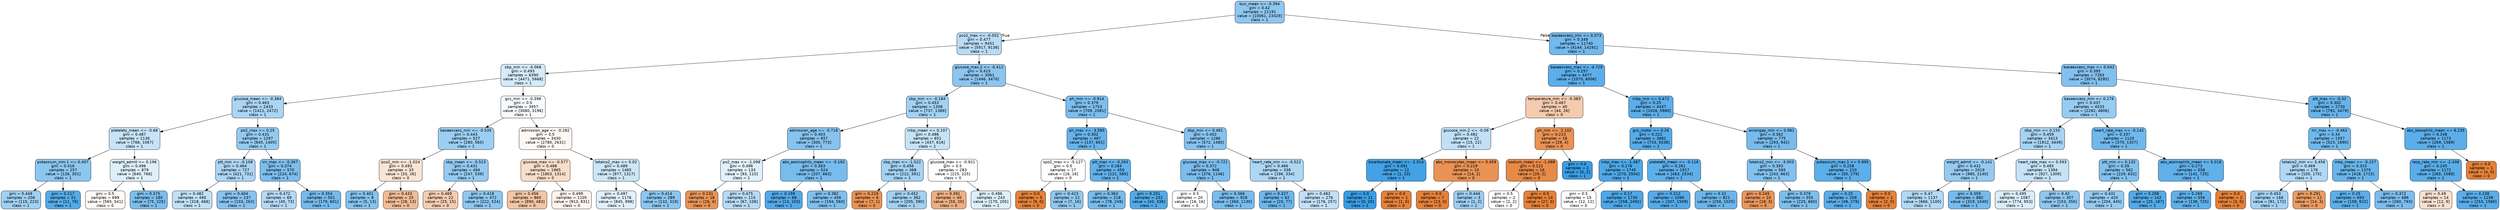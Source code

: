 digraph Tree {
node [shape=box, style="filled, rounded", color="black", fontname="helvetica"] ;
edge [fontname="helvetica"] ;
0 [label="bun_mean <= -0.394\ngini = 0.42\nsamples = 21191\nvalue = [10061, 23429]\nclass = 1", fillcolor="#8ec7f0"] ;
1 [label="pco2_max <= -0.052\ngini = 0.477\nsamples = 9451\nvalue = [5917, 9138]\nclass = 1", fillcolor="#b9dcf6"] ;
0 -> 1 [labeldistance=2.5, labelangle=45, headlabel="True"] ;
2 [label="sbp_min <= -0.068\ngini = 0.493\nsamples = 6390\nvalue = [4471, 5668]\nclass = 1", fillcolor="#d5eafa"] ;
1 -> 2 ;
3 [label="glucose_mean <= -0.384\ngini = 0.463\nsamples = 2433\nvalue = [1411, 2472]\nclass = 1", fillcolor="#aad5f4"] ;
2 -> 3 ;
4 [label="platelets_mean <= -0.68\ngini = 0.487\nsamples = 1136\nvalue = [766, 1067]\nclass = 1", fillcolor="#c7e3f8"] ;
3 -> 4 ;
5 [label="potassium_min.1 <= 0.407\ngini = 0.416\nsamples = 257\nvalue = [126, 301]\nclass = 1", fillcolor="#8cc6f0"] ;
4 -> 5 ;
6 [label="gini = 0.449\nsamples = 206\nvalue = [115, 223]\nclass = 1", fillcolor="#9fd0f2"] ;
5 -> 6 ;
7 [label="gini = 0.217\nsamples = 51\nvalue = [11, 78]\nclass = 1", fillcolor="#55abe9"] ;
5 -> 7 ;
8 [label="weight_admit <= 0.196\ngini = 0.496\nsamples = 879\nvalue = [640, 766]\nclass = 1", fillcolor="#deeffb"] ;
4 -> 8 ;
9 [label="gini = 0.5\nsamples = 699\nvalue = [565, 541]\nclass = 0", fillcolor="#fefaf7"] ;
8 -> 9 ;
10 [label="gini = 0.375\nsamples = 180\nvalue = [75, 225]\nclass = 1", fillcolor="#7bbeee"] ;
8 -> 10 ;
11 [label="po2_max <= 0.25\ngini = 0.431\nsamples = 1297\nvalue = [645, 1405]\nclass = 1", fillcolor="#94caf1"] ;
3 -> 11 ;
12 [label="ptt_min <= -0.108\ngini = 0.464\nsamples = 727\nvalue = [421, 731]\nclass = 1", fillcolor="#abd5f4"] ;
11 -> 12 ;
13 [label="gini = 0.482\nsamples = 490\nvalue = [318, 468]\nclass = 1", fillcolor="#c0e0f7"] ;
12 -> 13 ;
14 [label="gini = 0.404\nsamples = 237\nvalue = [103, 263]\nclass = 1", fillcolor="#87c3ef"] ;
12 -> 14 ;
15 [label="inr_max <= -0.367\ngini = 0.374\nsamples = 570\nvalue = [224, 674]\nclass = 1", fillcolor="#7bbeee"] ;
11 -> 15 ;
16 [label="gini = 0.472\nsamples = 69\nvalue = [45, 73]\nclass = 1", fillcolor="#b3d9f5"] ;
15 -> 16 ;
17 [label="gini = 0.354\nsamples = 501\nvalue = [179, 601]\nclass = 1", fillcolor="#74baed"] ;
15 -> 17 ;
18 [label="gcs_min <= -0.398\ngini = 0.5\nsamples = 3957\nvalue = [3060, 3196]\nclass = 1", fillcolor="#f7fbfe"] ;
2 -> 18 ;
19 [label="baseexcess_min <= -0.535\ngini = 0.443\nsamples = 527\nvalue = [280, 565]\nclass = 1", fillcolor="#9bcef2"] ;
18 -> 19 ;
20 [label="pco2_min <= -1.024\ngini = 0.493\nsamples = 33\nvalue = [33, 26]\nclass = 0", fillcolor="#f9e4d5"] ;
19 -> 20 ;
21 [label="gini = 0.401\nsamples = 8\nvalue = [5, 13]\nclass = 1", fillcolor="#85c3ef"] ;
20 -> 21 ;
22 [label="gini = 0.433\nsamples = 25\nvalue = [28, 13]\nclass = 0", fillcolor="#f1bc95"] ;
20 -> 22 ;
23 [label="sbp_mean <= -0.523\ngini = 0.431\nsamples = 494\nvalue = [247, 539]\nclass = 1", fillcolor="#94caf1"] ;
19 -> 23 ;
24 [label="gini = 0.469\nsamples = 22\nvalue = [25, 15]\nclass = 0", fillcolor="#f5cdb0"] ;
23 -> 24 ;
25 [label="gini = 0.418\nsamples = 472\nvalue = [222, 524]\nclass = 1", fillcolor="#8dc7f0"] ;
23 -> 25 ;
26 [label="admission_age <= -0.282\ngini = 0.5\nsamples = 3430\nvalue = [2780, 2631]\nclass = 0", fillcolor="#fef8f4"] ;
18 -> 26 ;
27 [label="glucose_max <= -0.577\ngini = 0.488\nsamples = 1965\nvalue = [1803, 1314]\nclass = 0", fillcolor="#f8ddc9"] ;
26 -> 27 ;
28 [label="gini = 0.456\nsamples = 860\nvalue = [890, 483]\nclass = 0", fillcolor="#f3c5a4"] ;
27 -> 28 ;
29 [label="gini = 0.499\nsamples = 1105\nvalue = [913, 831]\nclass = 0", fillcolor="#fdf4ed"] ;
27 -> 29 ;
30 [label="totalco2_max <= 0.02\ngini = 0.489\nsamples = 1465\nvalue = [977, 1317]\nclass = 1", fillcolor="#cce6f8"] ;
26 -> 30 ;
31 [label="gini = 0.497\nsamples = 1176\nvalue = [845, 998]\nclass = 1", fillcolor="#e1f0fb"] ;
30 -> 31 ;
32 [label="gini = 0.414\nsamples = 289\nvalue = [132, 319]\nclass = 1", fillcolor="#8bc6f0"] ;
30 -> 32 ;
33 [label="glucose_max.2 <= -0.412\ngini = 0.415\nsamples = 3061\nvalue = [1446, 3470]\nclass = 1", fillcolor="#8cc6f0"] ;
1 -> 33 ;
34 [label="sbp_min <= -0.184\ngini = 0.453\nsamples = 1308\nvalue = [737, 1389]\nclass = 1", fillcolor="#a2d1f3"] ;
33 -> 34 ;
35 [label="admission_age <= -0.718\ngini = 0.403\nsamples = 657\nvalue = [300, 773]\nclass = 1", fillcolor="#86c3ef"] ;
34 -> 35 ;
36 [label="po2_max <= -1.098\ngini = 0.496\nsamples = 133\nvalue = [93, 110]\nclass = 1", fillcolor="#e0f0fb"] ;
35 -> 36 ;
37 [label="gini = 0.231\nsamples = 18\nvalue = [26, 4]\nclass = 0", fillcolor="#e99457"] ;
36 -> 37 ;
38 [label="gini = 0.475\nsamples = 115\nvalue = [67, 106]\nclass = 1", fillcolor="#b6dbf5"] ;
36 -> 38 ;
39 [label="abs_eosinophils_mean <= -0.192\ngini = 0.363\nsamples = 524\nvalue = [207, 663]\nclass = 1", fillcolor="#77bced"] ;
35 -> 39 ;
40 [label="gini = 0.199\nsamples = 68\nvalue = [13, 103]\nclass = 1", fillcolor="#52a9e8"] ;
39 -> 40 ;
41 [label="gini = 0.382\nsamples = 456\nvalue = [194, 560]\nclass = 1", fillcolor="#7ebfee"] ;
39 -> 41 ;
42 [label="mbp_mean <= 0.107\ngini = 0.486\nsamples = 651\nvalue = [437, 616]\nclass = 1", fillcolor="#c5e3f7"] ;
34 -> 42 ;
43 [label="sbp_max <= -1.522\ngini = 0.456\nsamples = 368\nvalue = [212, 391]\nclass = 1", fillcolor="#a4d2f3"] ;
42 -> 43 ;
44 [label="gini = 0.219\nsamples = 6\nvalue = [7, 1]\nclass = 0", fillcolor="#e99355"] ;
43 -> 44 ;
45 [label="gini = 0.452\nsamples = 362\nvalue = [205, 390]\nclass = 1", fillcolor="#a1d1f3"] ;
43 -> 45 ;
46 [label="glucose_max <= -0.921\ngini = 0.5\nsamples = 283\nvalue = [225, 225]\nclass = 0", fillcolor="#ffffff"] ;
42 -> 46 ;
47 [label="gini = 0.391\nsamples = 40\nvalue = [55, 20]\nclass = 0", fillcolor="#eeaf81"] ;
46 -> 47 ;
48 [label="gini = 0.496\nsamples = 243\nvalue = [170, 205]\nclass = 1", fillcolor="#ddeefb"] ;
46 -> 48 ;
49 [label="ph_min <= -0.914\ngini = 0.379\nsamples = 1753\nvalue = [709, 2081]\nclass = 1", fillcolor="#7cbeee"] ;
33 -> 49 ;
50 [label="ph_max <= -3.585\ngini = 0.302\nsamples = 467\nvalue = [137, 601]\nclass = 1", fillcolor="#66b3eb"] ;
49 -> 50 ;
51 [label="spo2_max <= -5.127\ngini = 0.5\nsamples = 17\nvalue = [16, 16]\nclass = 0", fillcolor="#ffffff"] ;
50 -> 51 ;
52 [label="gini = 0.0\nsamples = 5\nvalue = [9, 0]\nclass = 0", fillcolor="#e58139"] ;
51 -> 52 ;
53 [label="gini = 0.423\nsamples = 12\nvalue = [7, 16]\nclass = 1", fillcolor="#90c8f0"] ;
51 -> 53 ;
54 [label="ptt_max <= -0.293\ngini = 0.284\nsamples = 450\nvalue = [121, 585]\nclass = 1", fillcolor="#62b1ea"] ;
50 -> 54 ;
55 [label="gini = 0.363\nsamples = 218\nvalue = [78, 249]\nclass = 1", fillcolor="#77bced"] ;
54 -> 55 ;
56 [label="gini = 0.201\nsamples = 232\nvalue = [43, 336]\nclass = 1", fillcolor="#52aae8"] ;
54 -> 56 ;
57 [label="dbp_min <= 0.481\ngini = 0.402\nsamples = 1286\nvalue = [572, 1480]\nclass = 1", fillcolor="#86c3ef"] ;
49 -> 57 ;
58 [label="glucose_max <= -0.721\ngini = 0.372\nsamples = 948\nvalue = [376, 1146]\nclass = 1", fillcolor="#7abdee"] ;
57 -> 58 ;
59 [label="gini = 0.5\nsamples = 20\nvalue = [16, 16]\nclass = 0", fillcolor="#ffffff"] ;
58 -> 59 ;
60 [label="gini = 0.366\nsamples = 928\nvalue = [360, 1130]\nclass = 1", fillcolor="#78bced"] ;
58 -> 60 ;
61 [label="heart_rate_min <= -0.522\ngini = 0.466\nsamples = 338\nvalue = [196, 334]\nclass = 1", fillcolor="#add7f4"] ;
57 -> 61 ;
62 [label="gini = 0.327\nsamples = 62\nvalue = [20, 77]\nclass = 1", fillcolor="#6cb6ec"] ;
61 -> 62 ;
63 [label="gini = 0.483\nsamples = 276\nvalue = [176, 257]\nclass = 1", fillcolor="#c1e0f7"] ;
61 -> 63 ;
64 [label="baseexcess_min <= 0.073\ngini = 0.349\nsamples = 11740\nvalue = [4144, 14291]\nclass = 1", fillcolor="#72b9ed"] ;
0 -> 64 [labeldistance=2.5, labelangle=-45, headlabel="False"] ;
65 [label="baseexcess_max <= -4.729\ngini = 0.257\nsamples = 4477\nvalue = [1070, 6006]\nclass = 1", fillcolor="#5caeea"] ;
64 -> 65 ;
66 [label="temperature_min <= -0.383\ngini = 0.467\nsamples = 40\nvalue = [44, 26]\nclass = 0", fillcolor="#f4cbae"] ;
65 -> 66 ;
67 [label="glucose_min.2 <= -0.09\ngini = 0.482\nsamples = 22\nvalue = [15, 22]\nclass = 1", fillcolor="#c0e0f7"] ;
66 -> 67 ;
68 [label="bicarbonate_mean <= -2.014\ngini = 0.091\nsamples = 12\nvalue = [1, 20]\nclass = 1", fillcolor="#43a2e6"] ;
67 -> 68 ;
69 [label="gini = 0.0\nsamples = 11\nvalue = [0, 20]\nclass = 1", fillcolor="#399de5"] ;
68 -> 69 ;
70 [label="gini = 0.0\nsamples = 1\nvalue = [1, 0]\nclass = 0", fillcolor="#e58139"] ;
68 -> 70 ;
71 [label="abs_monocytes_mean <= 0.459\ngini = 0.219\nsamples = 10\nvalue = [14, 2]\nclass = 0", fillcolor="#e99355"] ;
67 -> 71 ;
72 [label="gini = 0.0\nsamples = 7\nvalue = [13, 0]\nclass = 0", fillcolor="#e58139"] ;
71 -> 72 ;
73 [label="gini = 0.444\nsamples = 3\nvalue = [1, 2]\nclass = 1", fillcolor="#9ccef2"] ;
71 -> 73 ;
74 [label="ph_min <= -2.102\ngini = 0.213\nsamples = 18\nvalue = [29, 4]\nclass = 0", fillcolor="#e99254"] ;
66 -> 74 ;
75 [label="sodium_mean <= -1.088\ngini = 0.121\nsamples = 16\nvalue = [29, 2]\nclass = 0", fillcolor="#e78a47"] ;
74 -> 75 ;
76 [label="gini = 0.5\nsamples = 2\nvalue = [2, 2]\nclass = 0", fillcolor="#ffffff"] ;
75 -> 76 ;
77 [label="gini = 0.0\nsamples = 14\nvalue = [27, 0]\nclass = 0", fillcolor="#e58139"] ;
75 -> 77 ;
78 [label="gini = 0.0\nsamples = 2\nvalue = [0, 2]\nclass = 1", fillcolor="#399de5"] ;
74 -> 78 ;
79 [label="mbp_min <= 0.472\ngini = 0.25\nsamples = 4437\nvalue = [1026, 5980]\nclass = 1", fillcolor="#5baee9"] ;
65 -> 79 ;
80 [label="gcs_motor <= 0.26\ngini = 0.222\nsamples = 3662\nvalue = [733, 5038]\nclass = 1", fillcolor="#56abe9"] ;
79 -> 80 ;
81 [label="mbp_max <= -1.487\ngini = 0.176\nsamples = 1745\nvalue = [270, 2504]\nclass = 1", fillcolor="#4ea8e8"] ;
80 -> 81 ;
82 [label="gini = 0.5\nsamples = 15\nvalue = [12, 12]\nclass = 0", fillcolor="#ffffff"] ;
81 -> 82 ;
83 [label="gini = 0.17\nsamples = 1730\nvalue = [258, 2492]\nclass = 1", fillcolor="#4da7e8"] ;
81 -> 83 ;
84 [label="platelets_mean <= -0.116\ngini = 0.261\nsamples = 1917\nvalue = [463, 2534]\nclass = 1", fillcolor="#5dafea"] ;
80 -> 84 ;
85 [label="gini = 0.212\nsamples = 1096\nvalue = [207, 1509]\nclass = 1", fillcolor="#54aae9"] ;
84 -> 85 ;
86 [label="gini = 0.32\nsamples = 821\nvalue = [256, 1025]\nclass = 1", fillcolor="#6ab5eb"] ;
84 -> 86 ;
87 [label="aniongap_min <= 0.981\ngini = 0.362\nsamples = 775\nvalue = [293, 942]\nclass = 1", fillcolor="#77bbed"] ;
79 -> 87 ;
88 [label="totalco2_min <= -3.003\ngini = 0.393\nsamples = 565\nvalue = [243, 663]\nclass = 1", fillcolor="#82c1ef"] ;
87 -> 88 ;
89 [label="gini = 0.245\nsamples = 10\nvalue = [18, 3]\nclass = 0", fillcolor="#e9965a"] ;
88 -> 89 ;
90 [label="gini = 0.379\nsamples = 555\nvalue = [225, 660]\nclass = 1", fillcolor="#7cbeee"] ;
88 -> 90 ;
91 [label="potassium_max.1 <= 5.995\ngini = 0.258\nsamples = 210\nvalue = [50, 279]\nclass = 1", fillcolor="#5cafea"] ;
87 -> 91 ;
92 [label="gini = 0.25\nsamples = 209\nvalue = [48, 279]\nclass = 1", fillcolor="#5baee9"] ;
91 -> 92 ;
93 [label="gini = 0.0\nsamples = 1\nvalue = [2, 0]\nclass = 0", fillcolor="#e58139"] ;
91 -> 93 ;
94 [label="baseexcess_max <= 0.042\ngini = 0.395\nsamples = 7263\nvalue = [3074, 8285]\nclass = 1", fillcolor="#82c1ef"] ;
64 -> 94 ;
95 [label="baseexcess_min <= 0.276\ngini = 0.437\nsamples = 4533\nvalue = [2282, 4806]\nclass = 1", fillcolor="#97ccf1"] ;
94 -> 95 ;
96 [label="dbp_min <= 0.155\ngini = 0.459\nsamples = 3413\nvalue = [1912, 3449]\nclass = 1", fillcolor="#a7d3f3"] ;
95 -> 96 ;
97 [label="weight_admit <= -0.141\ngini = 0.432\nsamples = 2019\nvalue = [985, 2140]\nclass = 1", fillcolor="#94caf1"] ;
96 -> 97 ;
98 [label="gini = 0.47\nsamples = 1137\nvalue = [666, 1100]\nclass = 1", fillcolor="#b1d8f5"] ;
97 -> 98 ;
99 [label="gini = 0.359\nsamples = 882\nvalue = [319, 1040]\nclass = 1", fillcolor="#76bbed"] ;
97 -> 99 ;
100 [label="heart_rate_max <= 0.593\ngini = 0.485\nsamples = 1394\nvalue = [927, 1309]\nclass = 1", fillcolor="#c5e2f7"] ;
96 -> 100 ;
101 [label="gini = 0.495\nsamples = 1087\nvalue = [774, 953]\nclass = 1", fillcolor="#daedfa"] ;
100 -> 101 ;
102 [label="gini = 0.42\nsamples = 307\nvalue = [153, 356]\nclass = 1", fillcolor="#8ec7f0"] ;
100 -> 102 ;
103 [label="heart_rate_max <= -0.142\ngini = 0.337\nsamples = 1120\nvalue = [370, 1357]\nclass = 1", fillcolor="#6fb8ec"] ;
95 -> 103 ;
104 [label="ptt_min <= 0.132\ngini = 0.39\nsamples = 562\nvalue = [229, 632]\nclass = 1", fillcolor="#81c1ee"] ;
103 -> 104 ;
105 [label="gini = 0.431\nsamples = 420\nvalue = [204, 445]\nclass = 1", fillcolor="#94caf1"] ;
104 -> 105 ;
106 [label="gini = 0.208\nsamples = 142\nvalue = [25, 187]\nclass = 1", fillcolor="#53aae8"] ;
104 -> 106 ;
107 [label="abs_eosinophils_mean <= 5.018\ngini = 0.273\nsamples = 558\nvalue = [141, 725]\nclass = 1", fillcolor="#60b0ea"] ;
103 -> 107 ;
108 [label="gini = 0.269\nsamples = 556\nvalue = [138, 725]\nclass = 1", fillcolor="#5fb0ea"] ;
107 -> 108 ;
109 [label="gini = 0.0\nsamples = 2\nvalue = [3, 0]\nclass = 0", fillcolor="#e58139"] ;
107 -> 109 ;
110 [label="ptt_max <= -0.32\ngini = 0.302\nsamples = 2730\nvalue = [792, 3479]\nclass = 1", fillcolor="#66b3eb"] ;
94 -> 110 ;
111 [label="inr_max <= -0.462\ngini = 0.34\nsamples = 1557\nvalue = [523, 1890]\nclass = 1", fillcolor="#70b8ec"] ;
110 -> 111 ;
112 [label="totalco2_min <= 3.456\ngini = 0.469\nsamples = 178\nvalue = [105, 175]\nclass = 1", fillcolor="#b0d8f5"] ;
111 -> 112 ;
113 [label="gini = 0.453\nsamples = 166\nvalue = [91, 172]\nclass = 1", fillcolor="#a2d1f3"] ;
112 -> 113 ;
114 [label="gini = 0.291\nsamples = 12\nvalue = [14, 3]\nclass = 0", fillcolor="#eb9c63"] ;
112 -> 114 ;
115 [label="mbp_mean <= -0.157\ngini = 0.315\nsamples = 1379\nvalue = [418, 1715]\nclass = 1", fillcolor="#69b5eb"] ;
111 -> 115 ;
116 [label="gini = 0.25\nsamples = 693\nvalue = [158, 922]\nclass = 1", fillcolor="#5baee9"] ;
115 -> 116 ;
117 [label="gini = 0.372\nsamples = 686\nvalue = [260, 793]\nclass = 1", fillcolor="#7abdee"] ;
115 -> 117 ;
118 [label="abs_basophils_mean <= 8.235\ngini = 0.248\nsamples = 1173\nvalue = [269, 1589]\nclass = 1", fillcolor="#5baee9"] ;
110 -> 118 ;
119 [label="resp_rate_min <= -2.436\ngini = 0.245\nsamples = 1172\nvalue = [265, 1589]\nclass = 1", fillcolor="#5aade9"] ;
118 -> 119 ;
120 [label="gini = 0.49\nsamples = 14\nvalue = [12, 9]\nclass = 0", fillcolor="#f8e0ce"] ;
119 -> 120 ;
121 [label="gini = 0.238\nsamples = 1158\nvalue = [253, 1580]\nclass = 1", fillcolor="#59ade9"] ;
119 -> 121 ;
122 [label="gini = 0.0\nsamples = 1\nvalue = [4, 0]\nclass = 0", fillcolor="#e58139"] ;
118 -> 122 ;
}